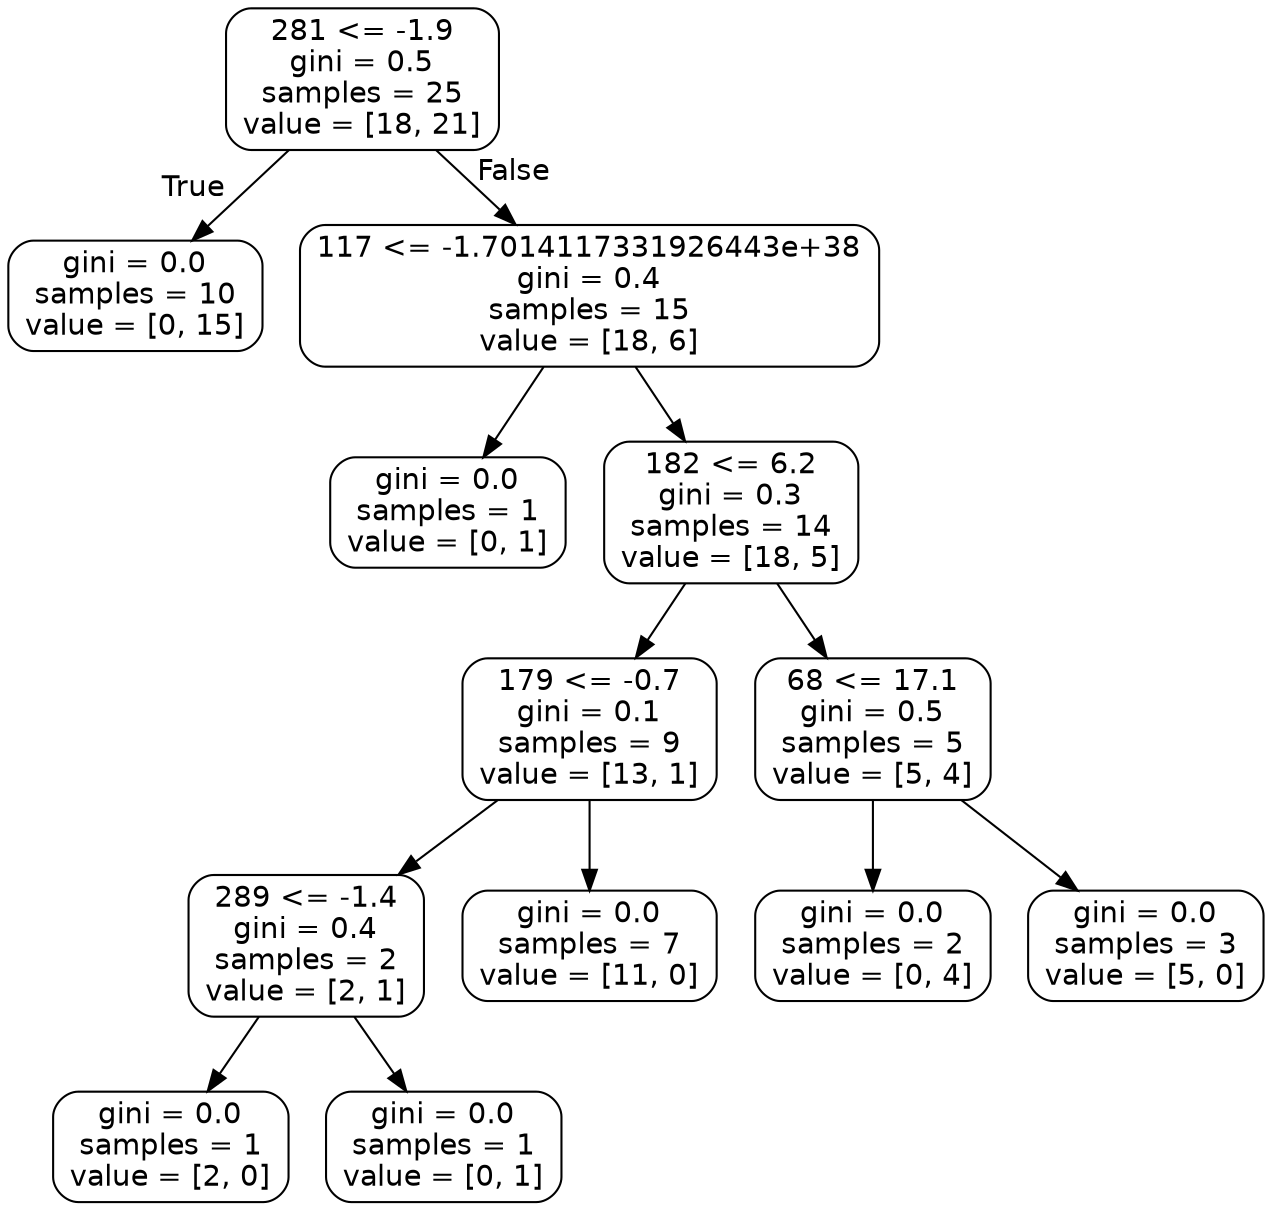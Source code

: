 digraph Tree {
node [shape=box, style="rounded", color="black", fontname=helvetica] ;
edge [fontname=helvetica] ;
0 [label="281 <= -1.9\ngini = 0.5\nsamples = 25\nvalue = [18, 21]"] ;
1 [label="gini = 0.0\nsamples = 10\nvalue = [0, 15]"] ;
0 -> 1 [labeldistance=2.5, labelangle=45, headlabel="True"] ;
2 [label="117 <= -1.7014117331926443e+38\ngini = 0.4\nsamples = 15\nvalue = [18, 6]"] ;
0 -> 2 [labeldistance=2.5, labelangle=-45, headlabel="False"] ;
3 [label="gini = 0.0\nsamples = 1\nvalue = [0, 1]"] ;
2 -> 3 ;
4 [label="182 <= 6.2\ngini = 0.3\nsamples = 14\nvalue = [18, 5]"] ;
2 -> 4 ;
5 [label="179 <= -0.7\ngini = 0.1\nsamples = 9\nvalue = [13, 1]"] ;
4 -> 5 ;
6 [label="289 <= -1.4\ngini = 0.4\nsamples = 2\nvalue = [2, 1]"] ;
5 -> 6 ;
7 [label="gini = 0.0\nsamples = 1\nvalue = [2, 0]"] ;
6 -> 7 ;
8 [label="gini = 0.0\nsamples = 1\nvalue = [0, 1]"] ;
6 -> 8 ;
9 [label="gini = 0.0\nsamples = 7\nvalue = [11, 0]"] ;
5 -> 9 ;
10 [label="68 <= 17.1\ngini = 0.5\nsamples = 5\nvalue = [5, 4]"] ;
4 -> 10 ;
11 [label="gini = 0.0\nsamples = 2\nvalue = [0, 4]"] ;
10 -> 11 ;
12 [label="gini = 0.0\nsamples = 3\nvalue = [5, 0]"] ;
10 -> 12 ;
}